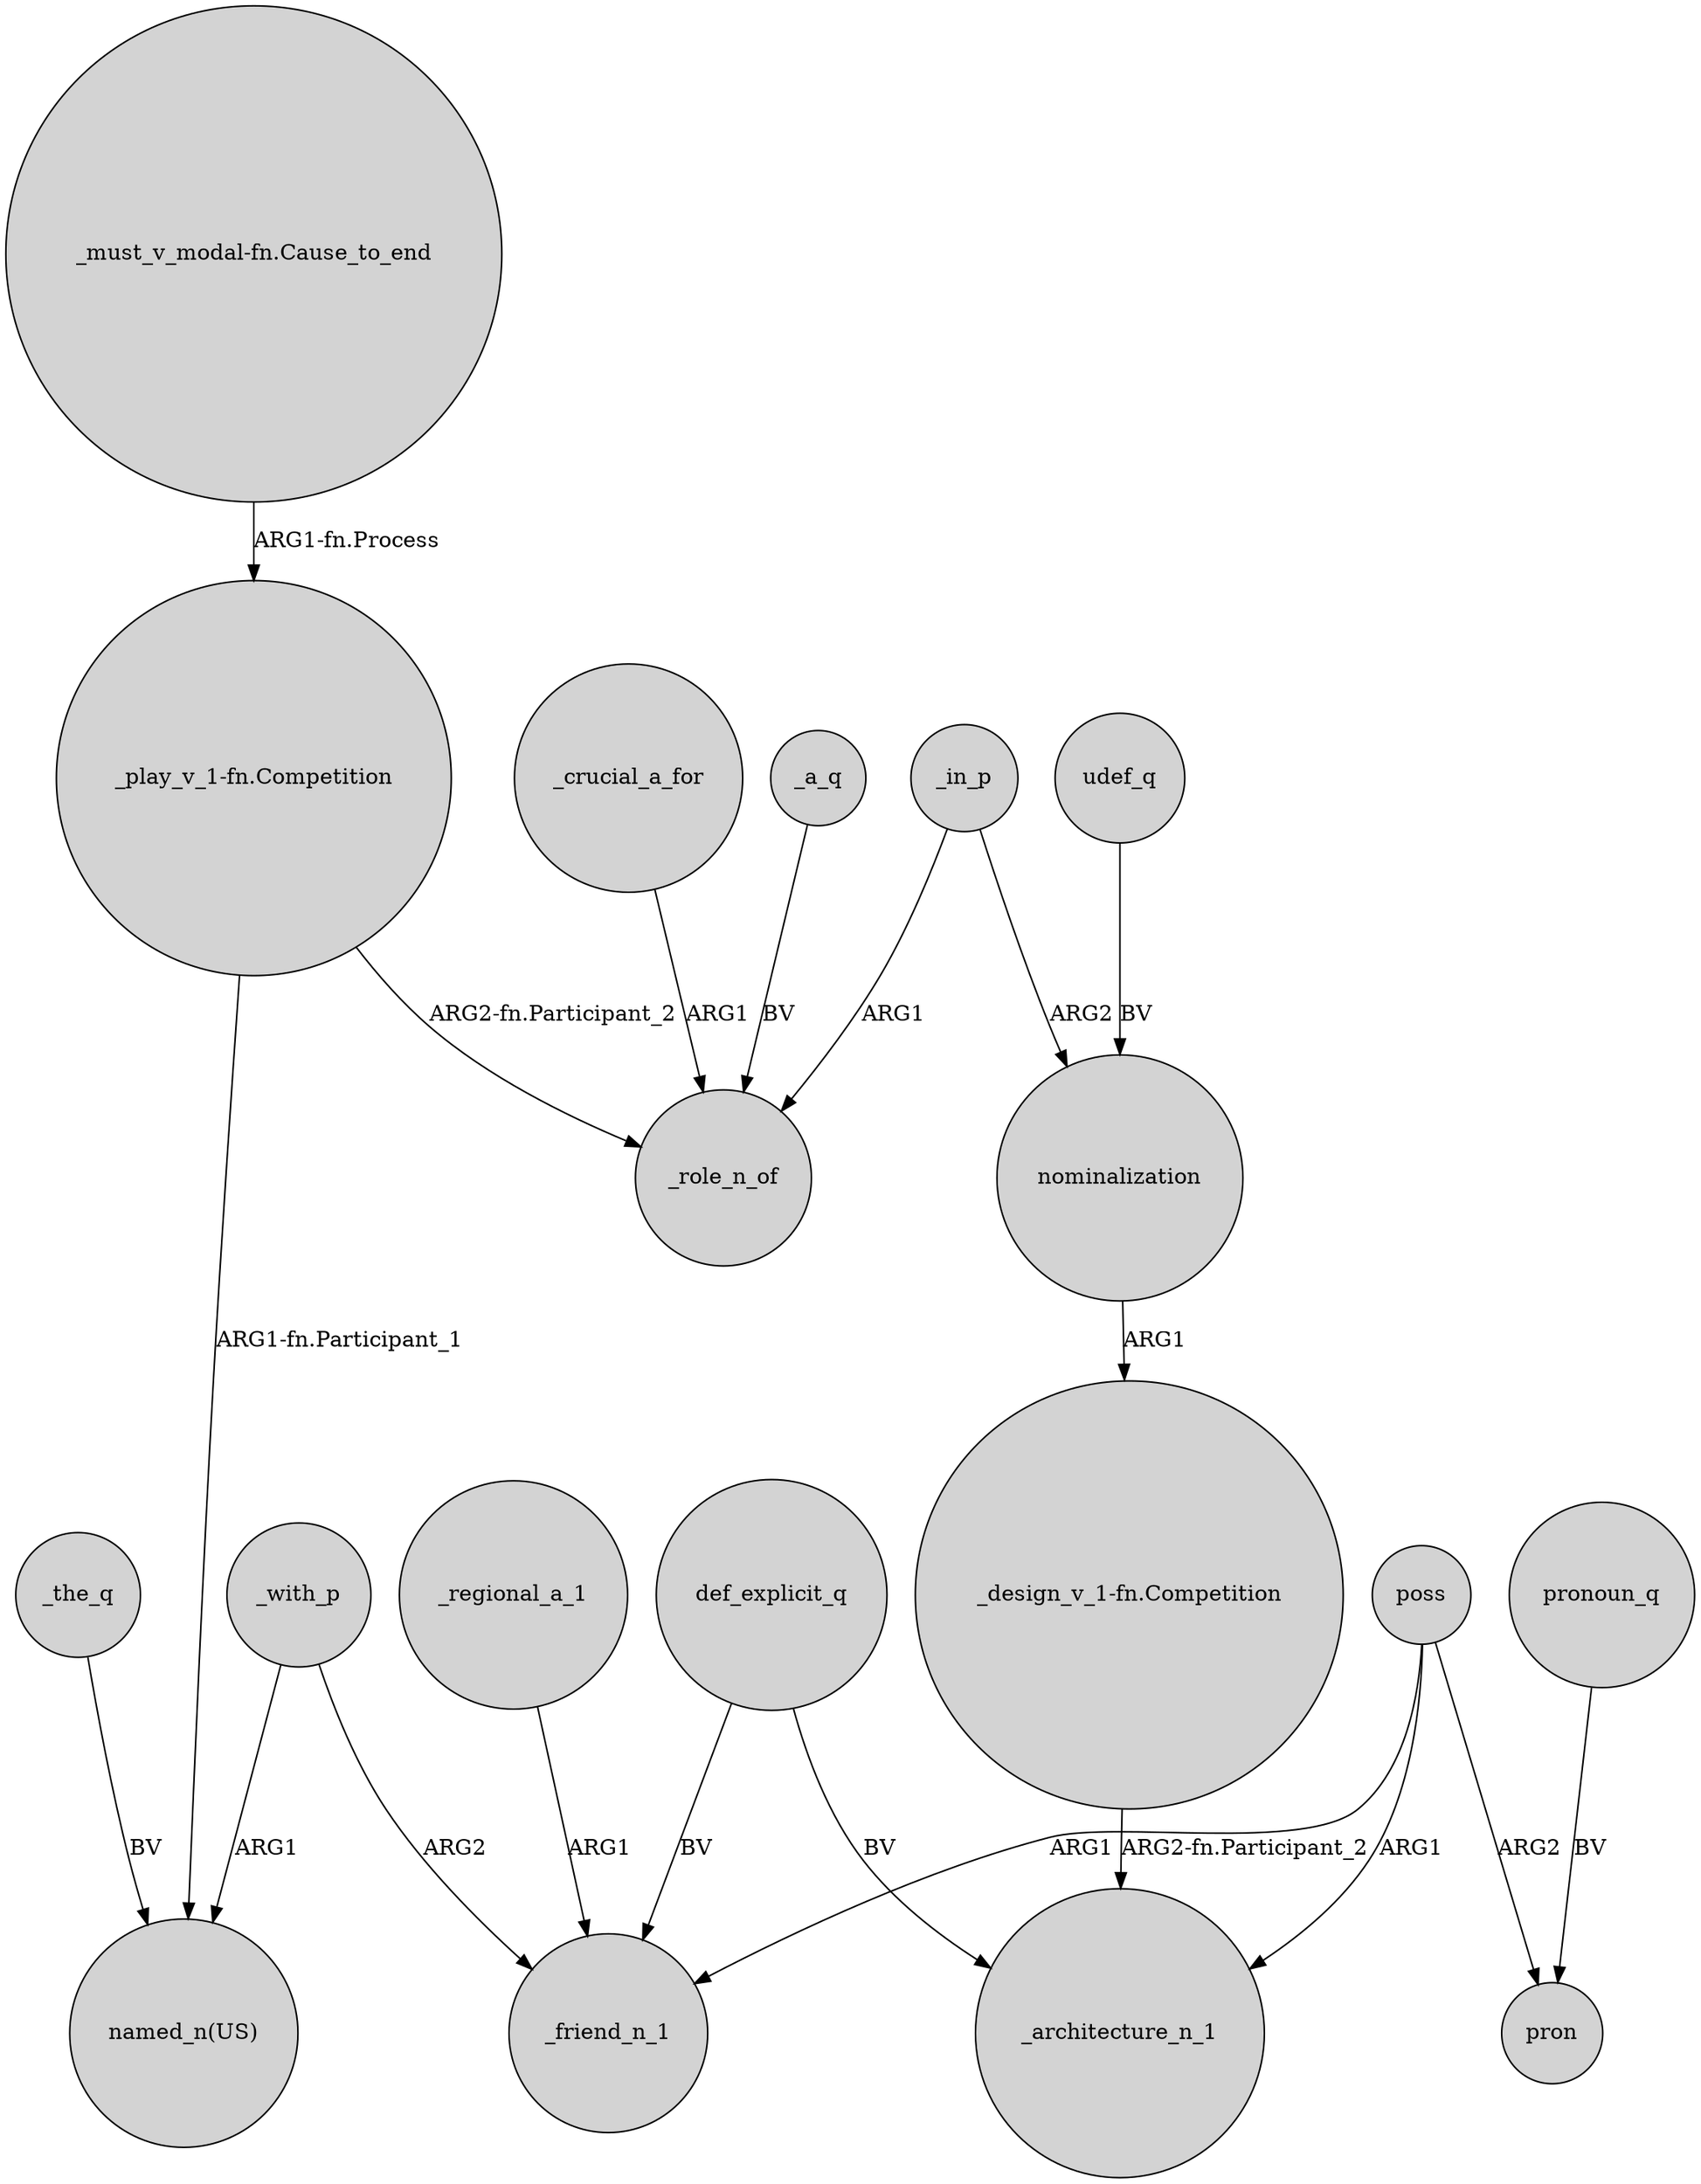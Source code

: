 digraph {
	node [shape=circle style=filled]
	_the_q -> "named_n(US)" [label=BV]
	"_design_v_1-fn.Competition" -> _architecture_n_1 [label="ARG2-fn.Participant_2"]
	def_explicit_q -> _architecture_n_1 [label=BV]
	_in_p -> nominalization [label=ARG2]
	_with_p -> _friend_n_1 [label=ARG2]
	_a_q -> _role_n_of [label=BV]
	"_must_v_modal-fn.Cause_to_end" -> "_play_v_1-fn.Competition" [label="ARG1-fn.Process"]
	nominalization -> "_design_v_1-fn.Competition" [label=ARG1]
	_with_p -> "named_n(US)" [label=ARG1]
	_in_p -> _role_n_of [label=ARG1]
	poss -> _friend_n_1 [label=ARG1]
	poss -> pron [label=ARG2]
	"_play_v_1-fn.Competition" -> _role_n_of [label="ARG2-fn.Participant_2"]
	_crucial_a_for -> _role_n_of [label=ARG1]
	udef_q -> nominalization [label=BV]
	"_play_v_1-fn.Competition" -> "named_n(US)" [label="ARG1-fn.Participant_1"]
	pronoun_q -> pron [label=BV]
	poss -> _architecture_n_1 [label=ARG1]
	def_explicit_q -> _friend_n_1 [label=BV]
	_regional_a_1 -> _friend_n_1 [label=ARG1]
}
